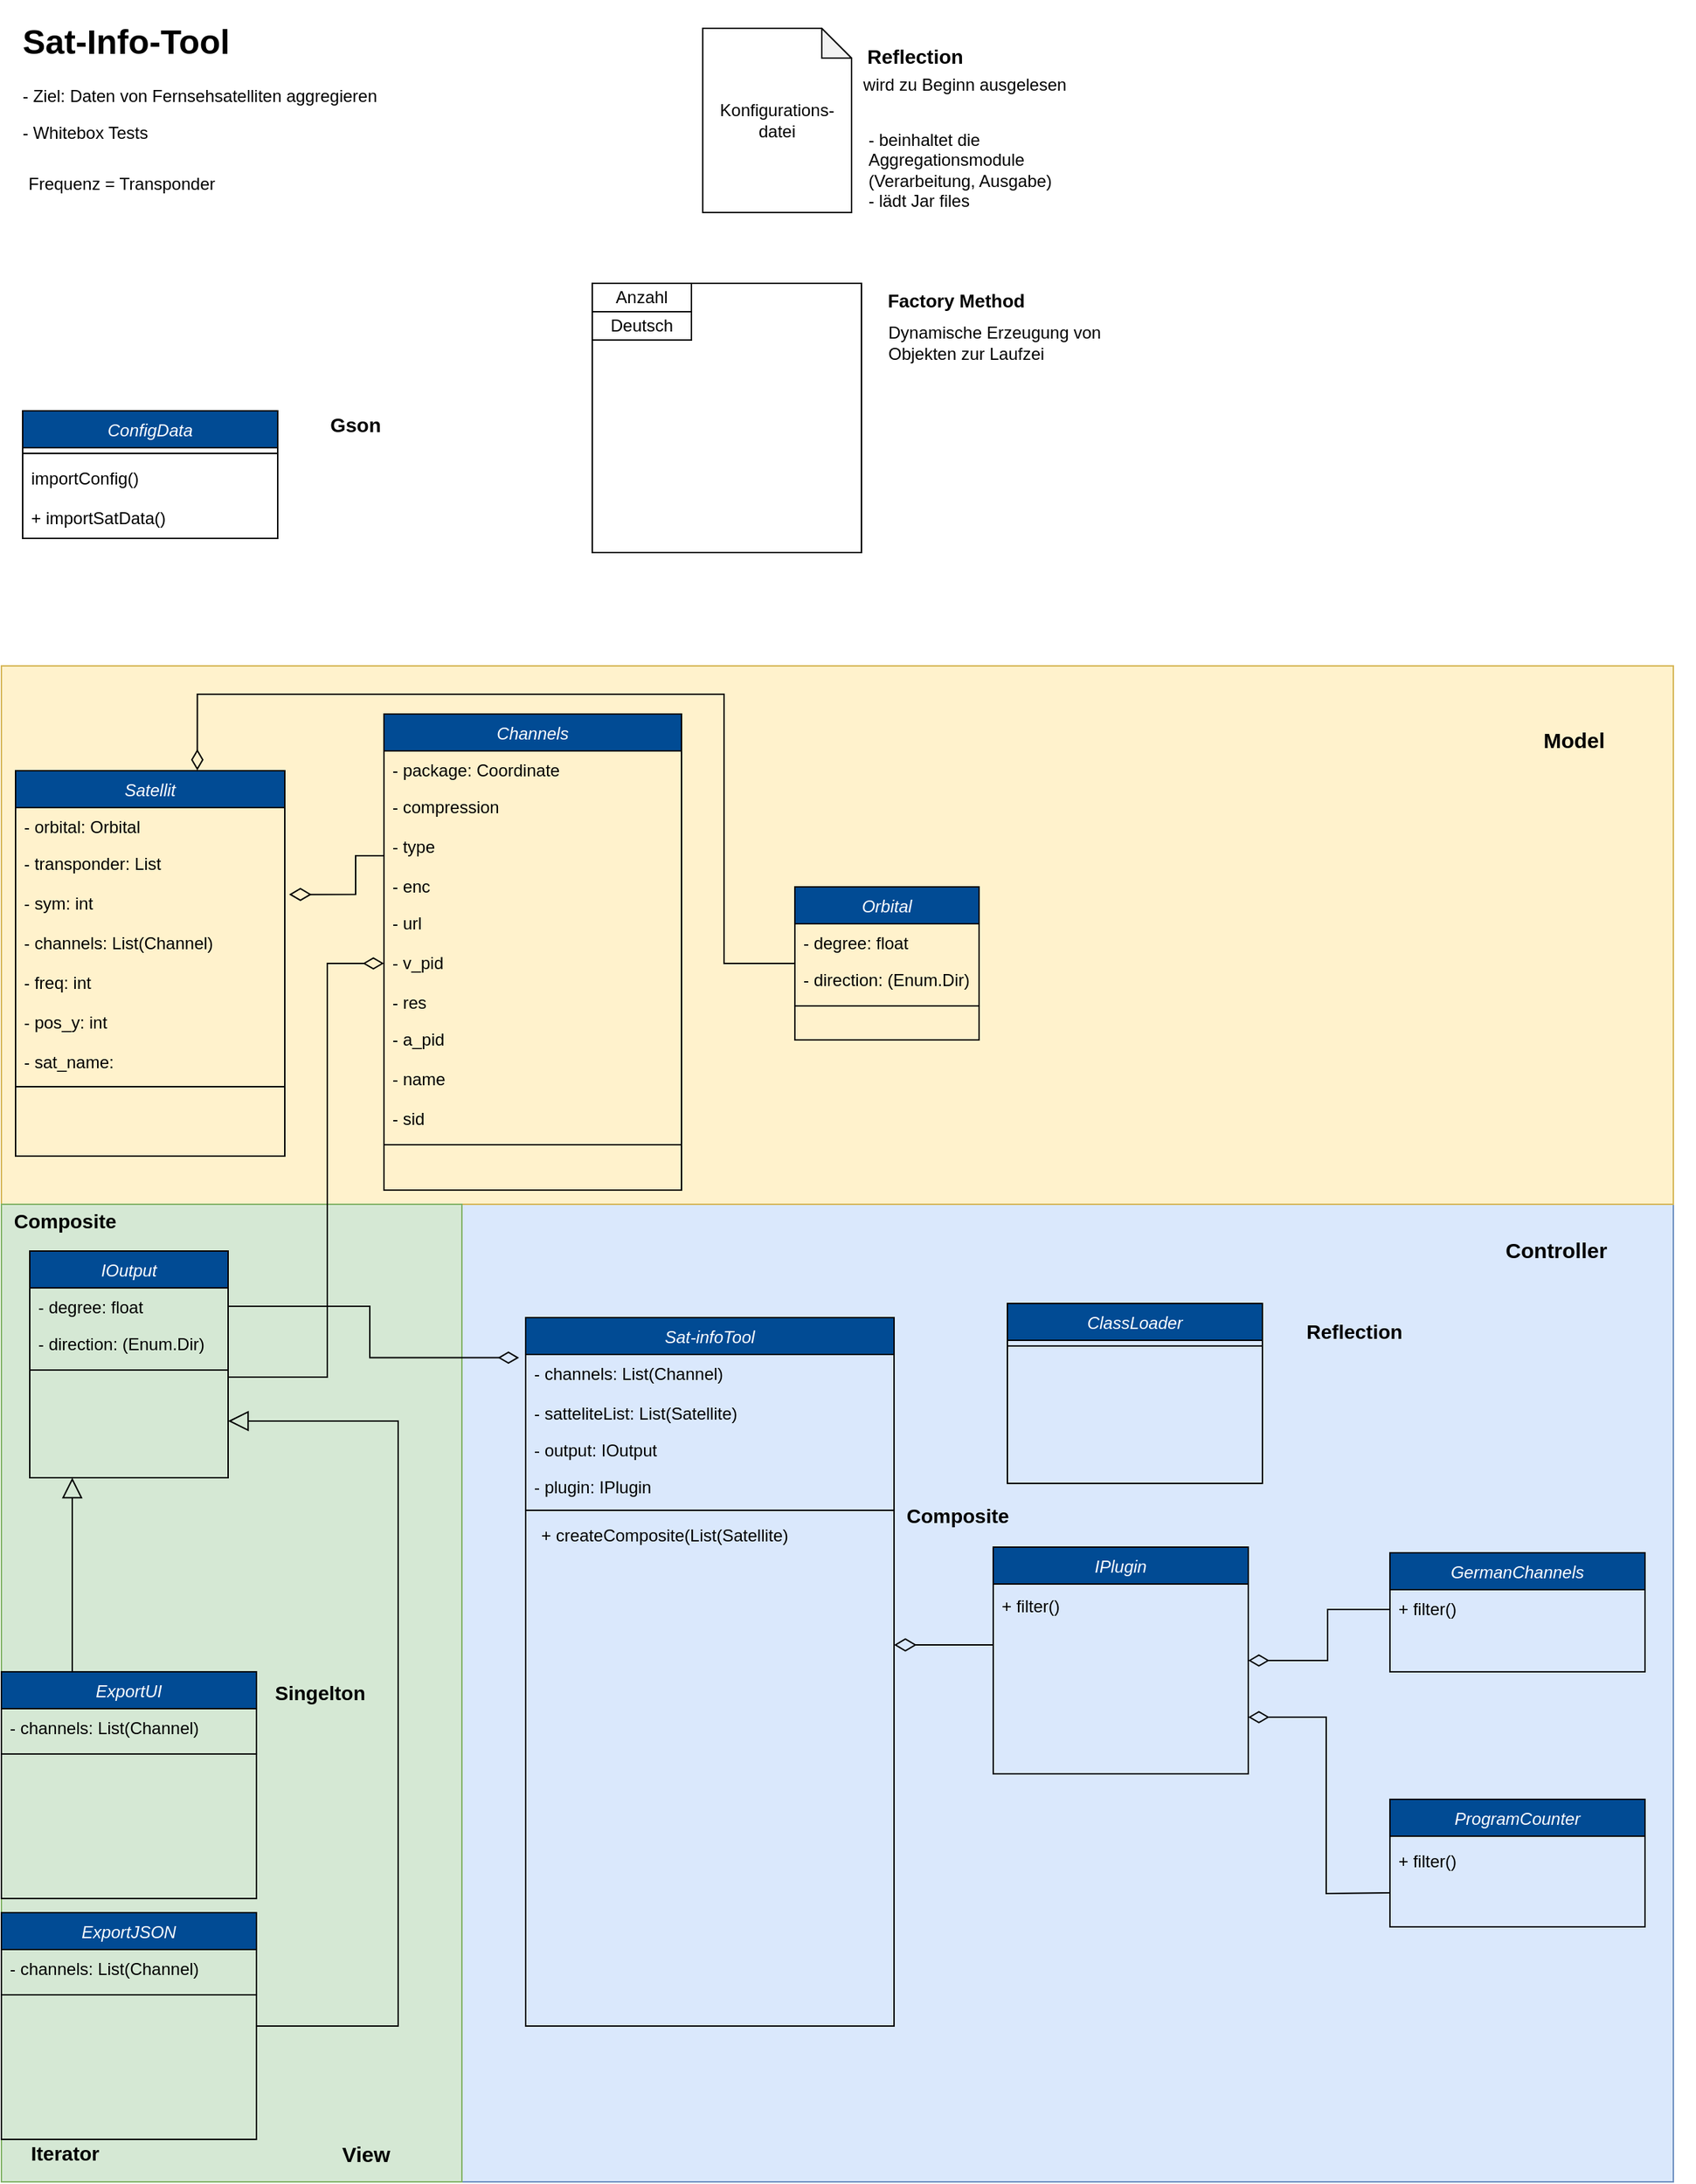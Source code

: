 <mxfile version="14.4.3" type="device"><diagram id="C5RBs43oDa-KdzZeNtuy" name="Page-1"><mxGraphModel dx="78" dy="1974" grid="1" gridSize="10" guides="1" tooltips="1" connect="1" arrows="1" fold="1" page="1" pageScale="1" pageWidth="827" pageHeight="1169" math="0" shadow="0"><root><mxCell id="WIyWlLk6GJQsqaUBKTNV-0"/><mxCell id="WIyWlLk6GJQsqaUBKTNV-1" parent="WIyWlLk6GJQsqaUBKTNV-0"/><mxCell id="5EhgSViDijIw2TfNOG9T-27" value="" style="rounded=0;whiteSpace=wrap;html=1;fillColor=#dae8fc;strokeColor=#6c8ebf;" parent="WIyWlLk6GJQsqaUBKTNV-1" vertex="1"><mxGeometry x="1170" y="-290" width="860" height="690" as="geometry"/></mxCell><mxCell id="5EhgSViDijIw2TfNOG9T-25" value="" style="rounded=0;whiteSpace=wrap;html=1;fillColor=#fff2cc;strokeColor=#d6b656;" parent="WIyWlLk6GJQsqaUBKTNV-1" vertex="1"><mxGeometry x="850" y="-670" width="1180" height="380" as="geometry"/></mxCell><mxCell id="5EhgSViDijIw2TfNOG9T-23" value="" style="rounded=0;whiteSpace=wrap;html=1;fillColor=#d5e8d4;strokeColor=#82b366;" parent="WIyWlLk6GJQsqaUBKTNV-1" vertex="1"><mxGeometry x="850" y="-290" width="325" height="690" as="geometry"/></mxCell><mxCell id="1yaCcaEFjF434vhPgPQW-25" style="edgeStyle=orthogonalEdgeStyle;rounded=0;orthogonalLoop=1;jettySize=auto;html=1;exitX=0;exitY=0.5;exitDx=0;exitDy=0;entryX=1.016;entryY=0.262;entryDx=0;entryDy=0;endArrow=diamondThin;endFill=0;endSize=13;strokeWidth=1;entryPerimeter=0;" parent="WIyWlLk6GJQsqaUBKTNV-1" source="VDKIruvpdVJVuMx0rwyU-163" target="VDKIruvpdVJVuMx0rwyU-170" edge="1"><mxGeometry relative="1" as="geometry"><mxPoint x="1260" y="-400" as="targetPoint"/><Array as="points"><mxPoint x="1100" y="-536"/><mxPoint x="1100" y="-509"/></Array></mxGeometry></mxCell><mxCell id="VDKIruvpdVJVuMx0rwyU-161" value="Channels" style="swimlane;fontStyle=2;align=center;verticalAlign=top;childLayout=stackLayout;horizontal=1;startSize=26;horizontalStack=0;resizeParent=1;resizeLast=0;collapsible=1;marginBottom=0;rounded=0;shadow=0;strokeWidth=1;fillColor=#014B94;fontColor=#FFFFFF;" parent="WIyWlLk6GJQsqaUBKTNV-1" vertex="1"><mxGeometry x="1120" y="-636" width="210" height="336" as="geometry"><mxRectangle x="230" y="140" width="160" height="26" as="alternateBounds"/></mxGeometry></mxCell><mxCell id="VDKIruvpdVJVuMx0rwyU-162" value="- package: Coordinate" style="text;align=left;verticalAlign=top;spacingLeft=4;spacingRight=4;overflow=hidden;rotatable=0;points=[[0,0.5],[1,0.5]];portConstraint=eastwest;" parent="VDKIruvpdVJVuMx0rwyU-161" vertex="1"><mxGeometry y="26" width="210" height="26" as="geometry"/></mxCell><mxCell id="VDKIruvpdVJVuMx0rwyU-163" value="- compression" style="text;align=left;verticalAlign=top;spacingLeft=4;spacingRight=4;overflow=hidden;rotatable=0;points=[[0,0.5],[1,0.5]];portConstraint=eastwest;rounded=0;shadow=0;html=0;" parent="VDKIruvpdVJVuMx0rwyU-161" vertex="1"><mxGeometry y="52" width="210" height="28" as="geometry"/></mxCell><mxCell id="VDKIruvpdVJVuMx0rwyU-164" value="- type" style="text;align=left;verticalAlign=top;spacingLeft=4;spacingRight=4;overflow=hidden;rotatable=0;points=[[0,0.5],[1,0.5]];portConstraint=eastwest;rounded=0;shadow=0;html=0;" parent="VDKIruvpdVJVuMx0rwyU-161" vertex="1"><mxGeometry y="80" width="210" height="28" as="geometry"/></mxCell><mxCell id="1yaCcaEFjF434vhPgPQW-17" value="- enc" style="text;align=left;verticalAlign=top;spacingLeft=4;spacingRight=4;overflow=hidden;rotatable=0;points=[[0,0.5],[1,0.5]];portConstraint=eastwest;" parent="VDKIruvpdVJVuMx0rwyU-161" vertex="1"><mxGeometry y="108" width="210" height="26" as="geometry"/></mxCell><mxCell id="1yaCcaEFjF434vhPgPQW-19" value="- url" style="text;align=left;verticalAlign=top;spacingLeft=4;spacingRight=4;overflow=hidden;rotatable=0;points=[[0,0.5],[1,0.5]];portConstraint=eastwest;rounded=0;shadow=0;html=0;" parent="VDKIruvpdVJVuMx0rwyU-161" vertex="1"><mxGeometry y="134" width="210" height="28" as="geometry"/></mxCell><mxCell id="1yaCcaEFjF434vhPgPQW-18" value="- v_pid" style="text;align=left;verticalAlign=top;spacingLeft=4;spacingRight=4;overflow=hidden;rotatable=0;points=[[0,0.5],[1,0.5]];portConstraint=eastwest;rounded=0;shadow=0;html=0;" parent="VDKIruvpdVJVuMx0rwyU-161" vertex="1"><mxGeometry y="162" width="210" height="28" as="geometry"/></mxCell><mxCell id="1yaCcaEFjF434vhPgPQW-20" value="- res" style="text;align=left;verticalAlign=top;spacingLeft=4;spacingRight=4;overflow=hidden;rotatable=0;points=[[0,0.5],[1,0.5]];portConstraint=eastwest;" parent="VDKIruvpdVJVuMx0rwyU-161" vertex="1"><mxGeometry y="190" width="210" height="26" as="geometry"/></mxCell><mxCell id="1yaCcaEFjF434vhPgPQW-21" value="- a_pid" style="text;align=left;verticalAlign=top;spacingLeft=4;spacingRight=4;overflow=hidden;rotatable=0;points=[[0,0.5],[1,0.5]];portConstraint=eastwest;rounded=0;shadow=0;html=0;" parent="VDKIruvpdVJVuMx0rwyU-161" vertex="1"><mxGeometry y="216" width="210" height="28" as="geometry"/></mxCell><mxCell id="1yaCcaEFjF434vhPgPQW-22" value="- name" style="text;align=left;verticalAlign=top;spacingLeft=4;spacingRight=4;overflow=hidden;rotatable=0;points=[[0,0.5],[1,0.5]];portConstraint=eastwest;rounded=0;shadow=0;html=0;" parent="VDKIruvpdVJVuMx0rwyU-161" vertex="1"><mxGeometry y="244" width="210" height="28" as="geometry"/></mxCell><mxCell id="1yaCcaEFjF434vhPgPQW-23" value="- sid" style="text;align=left;verticalAlign=top;spacingLeft=4;spacingRight=4;overflow=hidden;rotatable=0;points=[[0,0.5],[1,0.5]];portConstraint=eastwest;rounded=0;shadow=0;html=0;" parent="VDKIruvpdVJVuMx0rwyU-161" vertex="1"><mxGeometry y="272" width="210" height="28" as="geometry"/></mxCell><mxCell id="VDKIruvpdVJVuMx0rwyU-165" value="" style="line;html=1;strokeWidth=1;align=left;verticalAlign=middle;spacingTop=-1;spacingLeft=3;spacingRight=3;rotatable=0;labelPosition=right;points=[];portConstraint=eastwest;" parent="VDKIruvpdVJVuMx0rwyU-161" vertex="1"><mxGeometry y="300" width="210" height="8" as="geometry"/></mxCell><mxCell id="VDKIruvpdVJVuMx0rwyU-167" value="Satellit" style="swimlane;fontStyle=2;align=center;verticalAlign=top;childLayout=stackLayout;horizontal=1;startSize=26;horizontalStack=0;resizeParent=1;resizeLast=0;collapsible=1;marginBottom=0;rounded=0;shadow=0;strokeWidth=1;fillColor=#014B94;fontColor=#FFFFFF;" parent="WIyWlLk6GJQsqaUBKTNV-1" vertex="1"><mxGeometry x="860" y="-596" width="190" height="272" as="geometry"><mxRectangle x="230" y="140" width="160" height="26" as="alternateBounds"/></mxGeometry></mxCell><mxCell id="VDKIruvpdVJVuMx0rwyU-168" value="- orbital: Orbital" style="text;align=left;verticalAlign=top;spacingLeft=4;spacingRight=4;overflow=hidden;rotatable=0;points=[[0,0.5],[1,0.5]];portConstraint=eastwest;" parent="VDKIruvpdVJVuMx0rwyU-167" vertex="1"><mxGeometry y="26" width="190" height="26" as="geometry"/></mxCell><mxCell id="VDKIruvpdVJVuMx0rwyU-169" value="- transponder: List" style="text;align=left;verticalAlign=top;spacingLeft=4;spacingRight=4;overflow=hidden;rotatable=0;points=[[0,0.5],[1,0.5]];portConstraint=eastwest;rounded=0;shadow=0;html=0;" parent="VDKIruvpdVJVuMx0rwyU-167" vertex="1"><mxGeometry y="52" width="190" height="28" as="geometry"/></mxCell><mxCell id="VDKIruvpdVJVuMx0rwyU-170" value="- sym: int" style="text;align=left;verticalAlign=top;spacingLeft=4;spacingRight=4;overflow=hidden;rotatable=0;points=[[0,0.5],[1,0.5]];portConstraint=eastwest;rounded=0;shadow=0;html=0;" parent="VDKIruvpdVJVuMx0rwyU-167" vertex="1"><mxGeometry y="80" width="190" height="28" as="geometry"/></mxCell><mxCell id="1yaCcaEFjF434vhPgPQW-2" value="- channels: List(Channel)" style="text;align=left;verticalAlign=top;spacingLeft=4;spacingRight=4;overflow=hidden;rotatable=0;points=[[0,0.5],[1,0.5]];portConstraint=eastwest;rounded=0;shadow=0;html=0;" parent="VDKIruvpdVJVuMx0rwyU-167" vertex="1"><mxGeometry y="108" width="190" height="28" as="geometry"/></mxCell><mxCell id="1yaCcaEFjF434vhPgPQW-11" value="- freq: int" style="text;align=left;verticalAlign=top;spacingLeft=4;spacingRight=4;overflow=hidden;rotatable=0;points=[[0,0.5],[1,0.5]];portConstraint=eastwest;rounded=0;shadow=0;html=0;" parent="VDKIruvpdVJVuMx0rwyU-167" vertex="1"><mxGeometry y="136" width="190" height="28" as="geometry"/></mxCell><mxCell id="1yaCcaEFjF434vhPgPQW-12" value="- pos_y: int" style="text;align=left;verticalAlign=top;spacingLeft=4;spacingRight=4;overflow=hidden;rotatable=0;points=[[0,0.5],[1,0.5]];portConstraint=eastwest;rounded=0;shadow=0;html=0;" parent="VDKIruvpdVJVuMx0rwyU-167" vertex="1"><mxGeometry y="164" width="190" height="28" as="geometry"/></mxCell><mxCell id="1yaCcaEFjF434vhPgPQW-10" value="- sat_name:" style="text;align=left;verticalAlign=top;spacingLeft=4;spacingRight=4;overflow=hidden;rotatable=0;points=[[0,0.5],[1,0.5]];portConstraint=eastwest;" parent="VDKIruvpdVJVuMx0rwyU-167" vertex="1"><mxGeometry y="192" width="190" height="26" as="geometry"/></mxCell><mxCell id="VDKIruvpdVJVuMx0rwyU-171" value="" style="line;html=1;strokeWidth=1;align=left;verticalAlign=middle;spacingTop=-1;spacingLeft=3;spacingRight=3;rotatable=0;labelPosition=right;points=[];portConstraint=eastwest;" parent="VDKIruvpdVJVuMx0rwyU-167" vertex="1"><mxGeometry y="218" width="190" height="10" as="geometry"/></mxCell><mxCell id="1yaCcaEFjF434vhPgPQW-1" value="&lt;h1&gt;Sat-Info-Tool&lt;/h1&gt;&lt;p&gt;- Ziel: Daten von Fernsehsatelliten aggregieren&lt;/p&gt;&lt;p&gt;- Whitebox Tests&lt;/p&gt;" style="text;html=1;strokeColor=none;fillColor=none;spacing=5;spacingTop=-20;whiteSpace=wrap;overflow=hidden;rounded=0;" parent="WIyWlLk6GJQsqaUBKTNV-1" vertex="1"><mxGeometry x="860" y="-1130" width="260" height="120" as="geometry"/></mxCell><mxCell id="8sPoq1DGny6I7jZaeMiw-20" style="edgeStyle=orthogonalEdgeStyle;rounded=0;orthogonalLoop=1;jettySize=auto;html=1;entryX=0.675;entryY=-0.001;entryDx=0;entryDy=0;entryPerimeter=0;endArrow=diamondThin;endFill=0;endSize=12;strokeWidth=1;" parent="WIyWlLk6GJQsqaUBKTNV-1" source="1yaCcaEFjF434vhPgPQW-3" target="VDKIruvpdVJVuMx0rwyU-167" edge="1"><mxGeometry relative="1" as="geometry"><Array as="points"><mxPoint x="1360" y="-460"/><mxPoint x="1360" y="-650"/><mxPoint x="988" y="-650"/></Array></mxGeometry></mxCell><mxCell id="1yaCcaEFjF434vhPgPQW-3" value="Orbital" style="swimlane;fontStyle=2;align=center;verticalAlign=top;childLayout=stackLayout;horizontal=1;startSize=26;horizontalStack=0;resizeParent=1;resizeLast=0;collapsible=1;marginBottom=0;rounded=0;shadow=0;strokeWidth=1;fillColor=#014B94;fontColor=#FFFFFF;" parent="WIyWlLk6GJQsqaUBKTNV-1" vertex="1"><mxGeometry x="1410" y="-514" width="130" height="108" as="geometry"><mxRectangle x="230" y="140" width="160" height="26" as="alternateBounds"/></mxGeometry></mxCell><mxCell id="1yaCcaEFjF434vhPgPQW-4" value="- degree: float" style="text;align=left;verticalAlign=top;spacingLeft=4;spacingRight=4;overflow=hidden;rotatable=0;points=[[0,0.5],[1,0.5]];portConstraint=eastwest;" parent="1yaCcaEFjF434vhPgPQW-3" vertex="1"><mxGeometry y="26" width="130" height="26" as="geometry"/></mxCell><mxCell id="1yaCcaEFjF434vhPgPQW-5" value="- direction: (Enum.Dir)" style="text;align=left;verticalAlign=top;spacingLeft=4;spacingRight=4;overflow=hidden;rotatable=0;points=[[0,0.5],[1,0.5]];portConstraint=eastwest;rounded=0;shadow=0;html=0;" parent="1yaCcaEFjF434vhPgPQW-3" vertex="1"><mxGeometry y="52" width="130" height="28" as="geometry"/></mxCell><mxCell id="1yaCcaEFjF434vhPgPQW-8" value="" style="line;html=1;strokeWidth=1;align=left;verticalAlign=middle;spacingTop=-1;spacingLeft=3;spacingRight=3;rotatable=0;labelPosition=right;points=[];portConstraint=eastwest;" parent="1yaCcaEFjF434vhPgPQW-3" vertex="1"><mxGeometry y="80" width="130" height="8" as="geometry"/></mxCell><mxCell id="1yaCcaEFjF434vhPgPQW-15" value="Frequenz = Transponder" style="text;html=1;strokeColor=none;fillColor=none;align=center;verticalAlign=middle;whiteSpace=wrap;rounded=0;" parent="WIyWlLk6GJQsqaUBKTNV-1" vertex="1"><mxGeometry x="860" y="-1020" width="150" height="20" as="geometry"/></mxCell><mxCell id="1yaCcaEFjF434vhPgPQW-26" value="Konfigurations-datei" style="shape=note;whiteSpace=wrap;html=1;backgroundOutline=1;darkOpacity=0.05;size=21;" parent="WIyWlLk6GJQsqaUBKTNV-1" vertex="1"><mxGeometry x="1345" y="-1120" width="105" height="130" as="geometry"/></mxCell><mxCell id="1yaCcaEFjF434vhPgPQW-27" value="wird zu Beginn ausgelesen" style="text;html=1;strokeColor=none;fillColor=none;align=center;verticalAlign=middle;whiteSpace=wrap;rounded=0;" parent="WIyWlLk6GJQsqaUBKTNV-1" vertex="1"><mxGeometry x="1450" y="-1090" width="160" height="20" as="geometry"/></mxCell><mxCell id="1yaCcaEFjF434vhPgPQW-28" value="&lt;b&gt;&lt;font style=&quot;font-size: 14px&quot;&gt;Reflection&lt;/font&gt;&lt;/b&gt;" style="text;html=1;strokeColor=none;fillColor=none;align=center;verticalAlign=middle;whiteSpace=wrap;rounded=0;" parent="WIyWlLk6GJQsqaUBKTNV-1" vertex="1"><mxGeometry x="1450" y="-1110" width="90" height="20" as="geometry"/></mxCell><mxCell id="1yaCcaEFjF434vhPgPQW-30" value="- beinhaltet die Aggregationsmodule (Verarbeitung, Ausgabe)&lt;br&gt;- lädt Jar files" style="text;html=1;strokeColor=none;fillColor=none;align=left;verticalAlign=middle;whiteSpace=wrap;rounded=0;" parent="WIyWlLk6GJQsqaUBKTNV-1" vertex="1"><mxGeometry x="1460" y="-1050" width="150" height="60" as="geometry"/></mxCell><mxCell id="1yaCcaEFjF434vhPgPQW-31" value="ConfigData" style="swimlane;fontStyle=2;align=center;verticalAlign=top;childLayout=stackLayout;horizontal=1;startSize=26;horizontalStack=0;resizeParent=1;resizeLast=0;collapsible=1;marginBottom=0;rounded=0;shadow=0;strokeWidth=1;fillColor=#014B94;fontColor=#FFFFFF;" parent="WIyWlLk6GJQsqaUBKTNV-1" vertex="1"><mxGeometry x="865" y="-850" width="180" height="90" as="geometry"><mxRectangle x="230" y="140" width="160" height="26" as="alternateBounds"/></mxGeometry></mxCell><mxCell id="1yaCcaEFjF434vhPgPQW-36" value="" style="line;html=1;strokeWidth=1;align=left;verticalAlign=middle;spacingTop=-1;spacingLeft=3;spacingRight=3;rotatable=0;labelPosition=right;points=[];portConstraint=eastwest;" parent="1yaCcaEFjF434vhPgPQW-31" vertex="1"><mxGeometry y="26" width="180" height="8" as="geometry"/></mxCell><mxCell id="5EhgSViDijIw2TfNOG9T-14" value="importConfig()" style="text;align=left;verticalAlign=top;spacingLeft=4;spacingRight=4;overflow=hidden;rotatable=0;points=[[0,0.5],[1,0.5]];portConstraint=eastwest;rounded=0;shadow=0;html=0;" parent="1yaCcaEFjF434vhPgPQW-31" vertex="1"><mxGeometry y="34" width="180" height="28" as="geometry"/></mxCell><mxCell id="8sPoq1DGny6I7jZaeMiw-36" value="+ importSatData()" style="text;align=left;verticalAlign=top;spacingLeft=4;spacingRight=4;overflow=hidden;rotatable=0;points=[[0,0.5],[1,0.5]];portConstraint=eastwest;rounded=0;shadow=0;html=0;" parent="1yaCcaEFjF434vhPgPQW-31" vertex="1"><mxGeometry y="62" width="180" height="28" as="geometry"/></mxCell><mxCell id="1yaCcaEFjF434vhPgPQW-37" value="Sat-infoTool" style="swimlane;fontStyle=2;align=center;verticalAlign=top;childLayout=stackLayout;horizontal=1;startSize=26;horizontalStack=0;resizeParent=1;resizeLast=0;collapsible=1;marginBottom=0;rounded=0;shadow=0;strokeWidth=1;fillColor=#014B94;fontColor=#FFFFFF;" parent="WIyWlLk6GJQsqaUBKTNV-1" vertex="1"><mxGeometry x="1220" y="-210" width="260" height="500" as="geometry"><mxRectangle x="230" y="140" width="160" height="26" as="alternateBounds"/></mxGeometry></mxCell><mxCell id="1yaCcaEFjF434vhPgPQW-41" value="- channels: List(Channel)" style="text;align=left;verticalAlign=top;spacingLeft=4;spacingRight=4;overflow=hidden;rotatable=0;points=[[0,0.5],[1,0.5]];portConstraint=eastwest;rounded=0;shadow=0;html=0;" parent="1yaCcaEFjF434vhPgPQW-37" vertex="1"><mxGeometry y="26" width="260" height="28" as="geometry"/></mxCell><mxCell id="1yaCcaEFjF434vhPgPQW-62" value="- satteliteList: List(Satellite)" style="text;align=left;verticalAlign=top;spacingLeft=4;spacingRight=4;overflow=hidden;rotatable=0;points=[[0,0.5],[1,0.5]];portConstraint=eastwest;" parent="1yaCcaEFjF434vhPgPQW-37" vertex="1"><mxGeometry y="54" width="260" height="26" as="geometry"/></mxCell><mxCell id="8sPoq1DGny6I7jZaeMiw-28" value="- output: IOutput" style="text;align=left;verticalAlign=top;spacingLeft=4;spacingRight=4;overflow=hidden;rotatable=0;points=[[0,0.5],[1,0.5]];portConstraint=eastwest;" parent="1yaCcaEFjF434vhPgPQW-37" vertex="1"><mxGeometry y="80" width="260" height="26" as="geometry"/></mxCell><mxCell id="8sPoq1DGny6I7jZaeMiw-34" value="- plugin: IPlugin" style="text;align=left;verticalAlign=top;spacingLeft=4;spacingRight=4;overflow=hidden;rotatable=0;points=[[0,0.5],[1,0.5]];portConstraint=eastwest;" parent="1yaCcaEFjF434vhPgPQW-37" vertex="1"><mxGeometry y="106" width="260" height="26" as="geometry"/></mxCell><mxCell id="1yaCcaEFjF434vhPgPQW-42" value="" style="line;html=1;strokeWidth=1;align=left;verticalAlign=middle;spacingTop=-1;spacingLeft=3;spacingRight=3;rotatable=0;labelPosition=right;points=[];portConstraint=eastwest;" parent="1yaCcaEFjF434vhPgPQW-37" vertex="1"><mxGeometry y="132" width="260" height="8" as="geometry"/></mxCell><mxCell id="5EhgSViDijIw2TfNOG9T-10" style="edgeStyle=orthogonalEdgeStyle;rounded=0;orthogonalLoop=1;jettySize=auto;html=1;endArrow=block;endFill=0;endSize=12;strokeWidth=1;" parent="WIyWlLk6GJQsqaUBKTNV-1" edge="1"><mxGeometry relative="1" as="geometry"><mxPoint x="900" y="40" as="sourcePoint"/><mxPoint x="900" y="-97" as="targetPoint"/><Array as="points"><mxPoint x="900" y="-97"/></Array></mxGeometry></mxCell><mxCell id="1yaCcaEFjF434vhPgPQW-43" value="ExportUI" style="swimlane;fontStyle=2;align=center;verticalAlign=top;childLayout=stackLayout;horizontal=1;startSize=26;horizontalStack=0;resizeParent=1;resizeLast=0;collapsible=1;marginBottom=0;rounded=0;shadow=0;strokeWidth=1;fillColor=#014B94;fontColor=#FFFFFF;" parent="WIyWlLk6GJQsqaUBKTNV-1" vertex="1"><mxGeometry x="850" y="40" width="180" height="160" as="geometry"><mxRectangle x="230" y="140" width="160" height="26" as="alternateBounds"/></mxGeometry></mxCell><mxCell id="1yaCcaEFjF434vhPgPQW-44" value="- channels: List(Channel)" style="text;align=left;verticalAlign=top;spacingLeft=4;spacingRight=4;overflow=hidden;rotatable=0;points=[[0,0.5],[1,0.5]];portConstraint=eastwest;rounded=0;shadow=0;html=0;" parent="1yaCcaEFjF434vhPgPQW-43" vertex="1"><mxGeometry y="26" width="180" height="28" as="geometry"/></mxCell><mxCell id="1yaCcaEFjF434vhPgPQW-45" value="" style="line;html=1;strokeWidth=1;align=left;verticalAlign=middle;spacingTop=-1;spacingLeft=3;spacingRight=3;rotatable=0;labelPosition=right;points=[];portConstraint=eastwest;" parent="1yaCcaEFjF434vhPgPQW-43" vertex="1"><mxGeometry y="54" width="180" height="8" as="geometry"/></mxCell><mxCell id="5EhgSViDijIw2TfNOG9T-11" style="edgeStyle=orthogonalEdgeStyle;rounded=0;orthogonalLoop=1;jettySize=auto;html=1;endArrow=block;endFill=0;endSize=12;strokeWidth=1;entryX=1;entryY=0.75;entryDx=0;entryDy=0;" parent="WIyWlLk6GJQsqaUBKTNV-1" source="1yaCcaEFjF434vhPgPQW-46" target="5EhgSViDijIw2TfNOG9T-0" edge="1"><mxGeometry relative="1" as="geometry"><mxPoint x="960" y="-100" as="targetPoint"/><Array as="points"><mxPoint x="1130" y="290"/><mxPoint x="1130" y="-137"/></Array></mxGeometry></mxCell><mxCell id="1yaCcaEFjF434vhPgPQW-46" value="ExportJSON" style="swimlane;fontStyle=2;align=center;verticalAlign=top;childLayout=stackLayout;horizontal=1;startSize=26;horizontalStack=0;resizeParent=1;resizeLast=0;collapsible=1;marginBottom=0;rounded=0;shadow=0;strokeWidth=1;fillColor=#014B94;fontColor=#FFFFFF;" parent="WIyWlLk6GJQsqaUBKTNV-1" vertex="1"><mxGeometry x="850" y="210" width="180" height="160" as="geometry"><mxRectangle x="230" y="140" width="160" height="26" as="alternateBounds"/></mxGeometry></mxCell><mxCell id="1yaCcaEFjF434vhPgPQW-47" value="- channels: List(Channel)" style="text;align=left;verticalAlign=top;spacingLeft=4;spacingRight=4;overflow=hidden;rotatable=0;points=[[0,0.5],[1,0.5]];portConstraint=eastwest;rounded=0;shadow=0;html=0;" parent="1yaCcaEFjF434vhPgPQW-46" vertex="1"><mxGeometry y="26" width="180" height="28" as="geometry"/></mxCell><mxCell id="1yaCcaEFjF434vhPgPQW-48" value="" style="line;html=1;strokeWidth=1;align=left;verticalAlign=middle;spacingTop=-1;spacingLeft=3;spacingRight=3;rotatable=0;labelPosition=right;points=[];portConstraint=eastwest;" parent="1yaCcaEFjF434vhPgPQW-46" vertex="1"><mxGeometry y="54" width="180" height="8" as="geometry"/></mxCell><mxCell id="1yaCcaEFjF434vhPgPQW-67" value="" style="whiteSpace=wrap;html=1;aspect=fixed;" parent="WIyWlLk6GJQsqaUBKTNV-1" vertex="1"><mxGeometry x="1267" y="-940" width="190" height="190" as="geometry"/></mxCell><mxCell id="1yaCcaEFjF434vhPgPQW-68" value="Anzahl" style="rounded=0;whiteSpace=wrap;html=1;" parent="WIyWlLk6GJQsqaUBKTNV-1" vertex="1"><mxGeometry x="1267" y="-940" width="70" height="20" as="geometry"/></mxCell><mxCell id="1yaCcaEFjF434vhPgPQW-69" value="Deutsch" style="rounded=0;whiteSpace=wrap;html=1;" parent="WIyWlLk6GJQsqaUBKTNV-1" vertex="1"><mxGeometry x="1267" y="-920" width="70" height="20" as="geometry"/></mxCell><mxCell id="bZEULsWgYUmLHv9iK5TF-0" value="&lt;b&gt;&lt;font style=&quot;font-size: 13px&quot;&gt;Factory Method&lt;/font&gt;&lt;/b&gt;" style="text;html=1;strokeColor=none;fillColor=none;align=center;verticalAlign=middle;whiteSpace=wrap;rounded=0;" parent="WIyWlLk6GJQsqaUBKTNV-1" vertex="1"><mxGeometry x="1474" y="-940" width="100" height="24" as="geometry"/></mxCell><mxCell id="bZEULsWgYUmLHv9iK5TF-3" value="Dynamische Erzeugung von Objekten zur Laufzei" style="text;html=1;strokeColor=none;fillColor=none;align=left;verticalAlign=middle;whiteSpace=wrap;rounded=0;" parent="WIyWlLk6GJQsqaUBKTNV-1" vertex="1"><mxGeometry x="1474" y="-920" width="180" height="44" as="geometry"/></mxCell><mxCell id="5EhgSViDijIw2TfNOG9T-8" style="edgeStyle=orthogonalEdgeStyle;rounded=0;orthogonalLoop=1;jettySize=auto;html=1;entryX=0;entryY=0.5;entryDx=0;entryDy=0;endArrow=diamondThin;endFill=0;strokeWidth=1;endSize=12;" parent="WIyWlLk6GJQsqaUBKTNV-1" source="5EhgSViDijIw2TfNOG9T-0" target="1yaCcaEFjF434vhPgPQW-18" edge="1"><mxGeometry relative="1" as="geometry"><mxPoint x="1170" y="-177" as="targetPoint"/><Array as="points"><mxPoint x="1080" y="-168"/><mxPoint x="1080" y="-460"/></Array></mxGeometry></mxCell><mxCell id="5EhgSViDijIw2TfNOG9T-0" value="IOutput" style="swimlane;fontStyle=2;align=center;verticalAlign=top;childLayout=stackLayout;horizontal=1;startSize=26;horizontalStack=0;resizeParent=1;resizeLast=0;collapsible=1;marginBottom=0;rounded=0;shadow=0;strokeWidth=1;fillColor=#014B94;fontColor=#FFFFFF;" parent="WIyWlLk6GJQsqaUBKTNV-1" vertex="1"><mxGeometry x="870" y="-257" width="140" height="160" as="geometry"><mxRectangle x="230" y="140" width="160" height="26" as="alternateBounds"/></mxGeometry></mxCell><mxCell id="5EhgSViDijIw2TfNOG9T-1" value="- degree: float" style="text;align=left;verticalAlign=top;spacingLeft=4;spacingRight=4;overflow=hidden;rotatable=0;points=[[0,0.5],[1,0.5]];portConstraint=eastwest;" parent="5EhgSViDijIw2TfNOG9T-0" vertex="1"><mxGeometry y="26" width="140" height="26" as="geometry"/></mxCell><mxCell id="5EhgSViDijIw2TfNOG9T-2" value="- direction: (Enum.Dir)" style="text;align=left;verticalAlign=top;spacingLeft=4;spacingRight=4;overflow=hidden;rotatable=0;points=[[0,0.5],[1,0.5]];portConstraint=eastwest;rounded=0;shadow=0;html=0;" parent="5EhgSViDijIw2TfNOG9T-0" vertex="1"><mxGeometry y="52" width="140" height="28" as="geometry"/></mxCell><mxCell id="5EhgSViDijIw2TfNOG9T-3" value="" style="line;html=1;strokeWidth=1;align=left;verticalAlign=middle;spacingTop=-1;spacingLeft=3;spacingRight=3;rotatable=0;labelPosition=right;points=[];portConstraint=eastwest;" parent="5EhgSViDijIw2TfNOG9T-0" vertex="1"><mxGeometry y="80" width="140" height="8" as="geometry"/></mxCell><mxCell id="5EhgSViDijIw2TfNOG9T-4" value="IPlugin" style="swimlane;fontStyle=2;align=center;verticalAlign=top;childLayout=stackLayout;horizontal=1;startSize=26;horizontalStack=0;resizeParent=1;resizeLast=0;collapsible=1;marginBottom=0;rounded=0;shadow=0;strokeWidth=1;fillColor=#014B94;fontColor=#FFFFFF;" parent="WIyWlLk6GJQsqaUBKTNV-1" vertex="1"><mxGeometry x="1550" y="-48" width="180" height="160" as="geometry"><mxRectangle x="230" y="140" width="160" height="26" as="alternateBounds"/></mxGeometry></mxCell><mxCell id="5EhgSViDijIw2TfNOG9T-12" value="&lt;b&gt;&lt;font style=&quot;font-size: 14px&quot;&gt;Gson&lt;/font&gt;&lt;/b&gt;" style="text;html=1;strokeColor=none;fillColor=none;align=center;verticalAlign=middle;whiteSpace=wrap;rounded=0;" parent="WIyWlLk6GJQsqaUBKTNV-1" vertex="1"><mxGeometry x="1080" y="-850" width="40" height="20" as="geometry"/></mxCell><mxCell id="5EhgSViDijIw2TfNOG9T-28" value="&lt;font style=&quot;font-size: 15px&quot;&gt;&lt;b&gt;Controller&lt;/b&gt;&lt;/font&gt;" style="text;html=1;strokeColor=none;fillColor=none;align=center;verticalAlign=middle;whiteSpace=wrap;rounded=0;" parent="WIyWlLk6GJQsqaUBKTNV-1" vertex="1"><mxGeometry x="1850" y="-268" width="195" height="20" as="geometry"/></mxCell><mxCell id="5EhgSViDijIw2TfNOG9T-29" value="&lt;font style=&quot;font-size: 15px&quot;&gt;&lt;b&gt;View&lt;/b&gt;&lt;/font&gt;&lt;span style=&quot;color: rgba(0 , 0 , 0 , 0) ; font-family: monospace ; font-size: 0px&quot;&gt;%3CmxGraphModel%3E%3Croot%3E%3CmxCell%20id%3D%220%22%2F%3E%3CmxCell%20id%3D%221%22%20parent%3D%220%22%2F%3E%3CmxCell%20id%3D%222%22%20value%3D%22%26lt%3Bfont%20style%3D%26quot%3Bfont-size%3A%2015px%26quot%3B%26gt%3B%26lt%3Bb%26gt%3BController%26lt%3B%2Fb%26gt%3B%26lt%3B%2Ffont%26gt%3B%22%20style%3D%22text%3Bhtml%3D1%3BstrokeColor%3Dnone%3BfillColor%3Dnone%3Balign%3Dcenter%3BverticalAlign%3Dmiddle%3BwhiteSpace%3Dwrap%3Brounded%3D0%3B%22%20vertex%3D%221%22%20parent%3D%221%22%3E%3CmxGeometry%20x%3D%221245%22%20y%3D%22120%22%20width%3D%22195%22%20height%3D%2220%22%20as%3D%22geometry%22%2F%3E%3C%2FmxCell%3E%3C%2Froot%3E%3C%2FmxGraphModel%3E&lt;/span&gt;" style="text;html=1;strokeColor=none;fillColor=none;align=center;verticalAlign=middle;whiteSpace=wrap;rounded=0;" parent="WIyWlLk6GJQsqaUBKTNV-1" vertex="1"><mxGeometry x="1010" y="370" width="195" height="20" as="geometry"/></mxCell><mxCell id="5EhgSViDijIw2TfNOG9T-30" value="&lt;span style=&quot;font-size: 15px&quot;&gt;&lt;b&gt;Model&lt;/b&gt;&lt;/span&gt;" style="text;html=1;strokeColor=none;fillColor=none;align=center;verticalAlign=middle;whiteSpace=wrap;rounded=0;" parent="WIyWlLk6GJQsqaUBKTNV-1" vertex="1"><mxGeometry x="1890" y="-628" width="140" height="20" as="geometry"/></mxCell><mxCell id="5EhgSViDijIw2TfNOG9T-32" value="&lt;b&gt;&lt;font style=&quot;font-size: 14px&quot;&gt;Composite&lt;/font&gt;&lt;/b&gt;" style="text;html=1;strokeColor=none;fillColor=none;align=center;verticalAlign=middle;whiteSpace=wrap;rounded=0;" parent="WIyWlLk6GJQsqaUBKTNV-1" vertex="1"><mxGeometry x="850" y="-288" width="90" height="20" as="geometry"/></mxCell><mxCell id="kWMtNfnpqyCEyckCpEUD-1" value="&lt;b&gt;&lt;font style=&quot;font-size: 14px&quot;&gt;Iterator&lt;/font&gt;&lt;/b&gt;" style="text;html=1;strokeColor=none;fillColor=none;align=center;verticalAlign=middle;whiteSpace=wrap;rounded=0;" parent="WIyWlLk6GJQsqaUBKTNV-1" vertex="1"><mxGeometry x="850" y="370" width="90" height="20" as="geometry"/></mxCell><mxCell id="-Bprs5Gdd_sRzxuWn0lR-2" style="edgeStyle=orthogonalEdgeStyle;rounded=0;orthogonalLoop=1;jettySize=auto;html=1;exitX=1;exitY=0.5;exitDx=0;exitDy=0;entryX=-0.018;entryY=0.081;entryDx=0;entryDy=0;entryPerimeter=0;endArrow=diamondThin;endFill=0;jumpSize=13;targetPerimeterSpacing=2;sourcePerimeterSpacing=0;strokeWidth=1;endSize=12;" parent="WIyWlLk6GJQsqaUBKTNV-1" source="5EhgSViDijIw2TfNOG9T-1" target="1yaCcaEFjF434vhPgPQW-41" edge="1"><mxGeometry relative="1" as="geometry"/></mxCell><mxCell id="-Bprs5Gdd_sRzxuWn0lR-3" style="edgeStyle=orthogonalEdgeStyle;rounded=0;jumpSize=11;orthogonalLoop=1;jettySize=auto;html=1;endArrow=diamondThin;endFill=0;targetPerimeterSpacing=5;strokeWidth=1;sourcePerimeterSpacing=0;endSize=13;" parent="WIyWlLk6GJQsqaUBKTNV-1" edge="1"><mxGeometry relative="1" as="geometry"><Array as="points"><mxPoint x="1540" y="21"/><mxPoint x="1540" y="21"/></Array><mxPoint x="1550" y="21" as="sourcePoint"/><mxPoint x="1480" y="21" as="targetPoint"/></mxGeometry></mxCell><mxCell id="BAdz_GCZld2o_TRCgYyd-3" value="ClassLoader" style="swimlane;fontStyle=2;align=center;verticalAlign=top;childLayout=stackLayout;horizontal=1;startSize=26;horizontalStack=0;resizeParent=1;resizeLast=0;collapsible=1;marginBottom=0;rounded=0;shadow=0;strokeWidth=1;fillColor=#014B94;fontColor=#FFFFFF;" parent="WIyWlLk6GJQsqaUBKTNV-1" vertex="1"><mxGeometry x="1560" y="-220" width="180" height="127" as="geometry"><mxRectangle x="230" y="140" width="160" height="26" as="alternateBounds"/></mxGeometry></mxCell><mxCell id="BAdz_GCZld2o_TRCgYyd-5" value="" style="line;html=1;strokeWidth=1;align=left;verticalAlign=middle;spacingTop=-1;spacingLeft=3;spacingRight=3;rotatable=0;labelPosition=right;points=[];portConstraint=eastwest;" parent="BAdz_GCZld2o_TRCgYyd-3" vertex="1"><mxGeometry y="26" width="180" height="8" as="geometry"/></mxCell><mxCell id="8sPoq1DGny6I7jZaeMiw-0" value="&lt;b&gt;&lt;font style=&quot;font-size: 14px&quot;&gt;Composite&lt;/font&gt;&lt;/b&gt;" style="text;html=1;strokeColor=none;fillColor=none;align=center;verticalAlign=middle;whiteSpace=wrap;rounded=0;" parent="WIyWlLk6GJQsqaUBKTNV-1" vertex="1"><mxGeometry x="1480" y="-80" width="90" height="20" as="geometry"/></mxCell><mxCell id="8sPoq1DGny6I7jZaeMiw-3" value="GermanChannels" style="swimlane;fontStyle=2;align=center;verticalAlign=top;childLayout=stackLayout;horizontal=1;startSize=26;horizontalStack=0;resizeParent=1;resizeLast=0;collapsible=1;marginBottom=0;rounded=0;shadow=0;strokeWidth=1;fillColor=#014B94;fontColor=#FFFFFF;" parent="WIyWlLk6GJQsqaUBKTNV-1" vertex="1"><mxGeometry x="1830" y="-44" width="180" height="84" as="geometry"><mxRectangle x="230" y="140" width="160" height="26" as="alternateBounds"/></mxGeometry></mxCell><mxCell id="8sPoq1DGny6I7jZaeMiw-4" value="+ filter()" style="text;align=left;verticalAlign=top;spacingLeft=4;spacingRight=4;overflow=hidden;rotatable=0;points=[[0,0.5],[1,0.5]];portConstraint=eastwest;" parent="8sPoq1DGny6I7jZaeMiw-3" vertex="1"><mxGeometry y="26" width="180" height="26" as="geometry"/></mxCell><mxCell id="8sPoq1DGny6I7jZaeMiw-7" value="ProgramCounter" style="swimlane;fontStyle=2;align=center;verticalAlign=top;childLayout=stackLayout;horizontal=1;startSize=26;horizontalStack=0;resizeParent=1;resizeLast=0;collapsible=1;marginBottom=0;rounded=0;shadow=0;strokeWidth=1;fillColor=#014B94;fontColor=#FFFFFF;" parent="WIyWlLk6GJQsqaUBKTNV-1" vertex="1"><mxGeometry x="1830" y="130" width="180" height="90" as="geometry"><mxRectangle x="230" y="140" width="160" height="26" as="alternateBounds"/></mxGeometry></mxCell><mxCell id="8sPoq1DGny6I7jZaeMiw-11" style="edgeStyle=orthogonalEdgeStyle;rounded=0;orthogonalLoop=1;jettySize=auto;html=1;endSize=12;endArrow=diamondThin;endFill=0;entryX=1;entryY=0.5;entryDx=0;entryDy=0;" parent="WIyWlLk6GJQsqaUBKTNV-1" target="5EhgSViDijIw2TfNOG9T-4" edge="1"><mxGeometry relative="1" as="geometry"><mxPoint x="1830" y="-4" as="sourcePoint"/><mxPoint x="1732.16" y="-0.144" as="targetPoint"/><Array as="points"><mxPoint x="1786" y="-4"/><mxPoint x="1786" y="32"/></Array></mxGeometry></mxCell><mxCell id="8sPoq1DGny6I7jZaeMiw-12" style="edgeStyle=orthogonalEdgeStyle;rounded=0;orthogonalLoop=1;jettySize=auto;html=1;exitX=0;exitY=0.5;exitDx=0;exitDy=0;entryX=1;entryY=0.75;entryDx=0;entryDy=0;endArrow=diamondThin;endFill=0;strokeWidth=1;endSize=12;" parent="WIyWlLk6GJQsqaUBKTNV-1" target="5EhgSViDijIw2TfNOG9T-4" edge="1"><mxGeometry relative="1" as="geometry"><mxPoint x="1830" y="196" as="sourcePoint"/></mxGeometry></mxCell><mxCell id="8sPoq1DGny6I7jZaeMiw-18" value="+ createComposite(List(Satellite)" style="text;align=left;verticalAlign=top;spacingLeft=4;spacingRight=4;overflow=hidden;rotatable=0;points=[[0,0.5],[1,0.5]];portConstraint=eastwest;" parent="WIyWlLk6GJQsqaUBKTNV-1" vertex="1"><mxGeometry x="1225" y="-70" width="250" height="26" as="geometry"/></mxCell><mxCell id="8sPoq1DGny6I7jZaeMiw-19" value="+ filter()" style="text;align=left;verticalAlign=top;spacingLeft=4;spacingRight=4;overflow=hidden;rotatable=0;points=[[0,0.5],[1,0.5]];portConstraint=eastwest;rounded=0;shadow=0;html=0;" parent="WIyWlLk6GJQsqaUBKTNV-1" vertex="1"><mxGeometry x="1550" y="-20" width="180" height="28" as="geometry"/></mxCell><mxCell id="8sPoq1DGny6I7jZaeMiw-35" value="+ filter()" style="text;align=left;verticalAlign=top;spacingLeft=4;spacingRight=4;overflow=hidden;rotatable=0;points=[[0,0.5],[1,0.5]];portConstraint=eastwest;" parent="WIyWlLk6GJQsqaUBKTNV-1" vertex="1"><mxGeometry x="1830" y="160" width="180" height="26" as="geometry"/></mxCell><mxCell id="8sPoq1DGny6I7jZaeMiw-37" value="&lt;b&gt;&lt;font style=&quot;font-size: 14px&quot;&gt;Singelton&lt;/font&gt;&lt;/b&gt;" style="text;html=1;strokeColor=none;fillColor=none;align=center;verticalAlign=middle;whiteSpace=wrap;rounded=0;" parent="WIyWlLk6GJQsqaUBKTNV-1" vertex="1"><mxGeometry x="1030" y="45" width="90" height="20" as="geometry"/></mxCell><mxCell id="8sPoq1DGny6I7jZaeMiw-38" value="&lt;b&gt;&lt;font style=&quot;font-size: 14px&quot;&gt;Reflection&lt;/font&gt;&lt;/b&gt;" style="text;html=1;strokeColor=none;fillColor=none;align=center;verticalAlign=middle;whiteSpace=wrap;rounded=0;container=1;" parent="WIyWlLk6GJQsqaUBKTNV-1" vertex="1"><mxGeometry x="1760" y="-210" width="90" height="20" as="geometry"/></mxCell></root></mxGraphModel></diagram></mxfile>